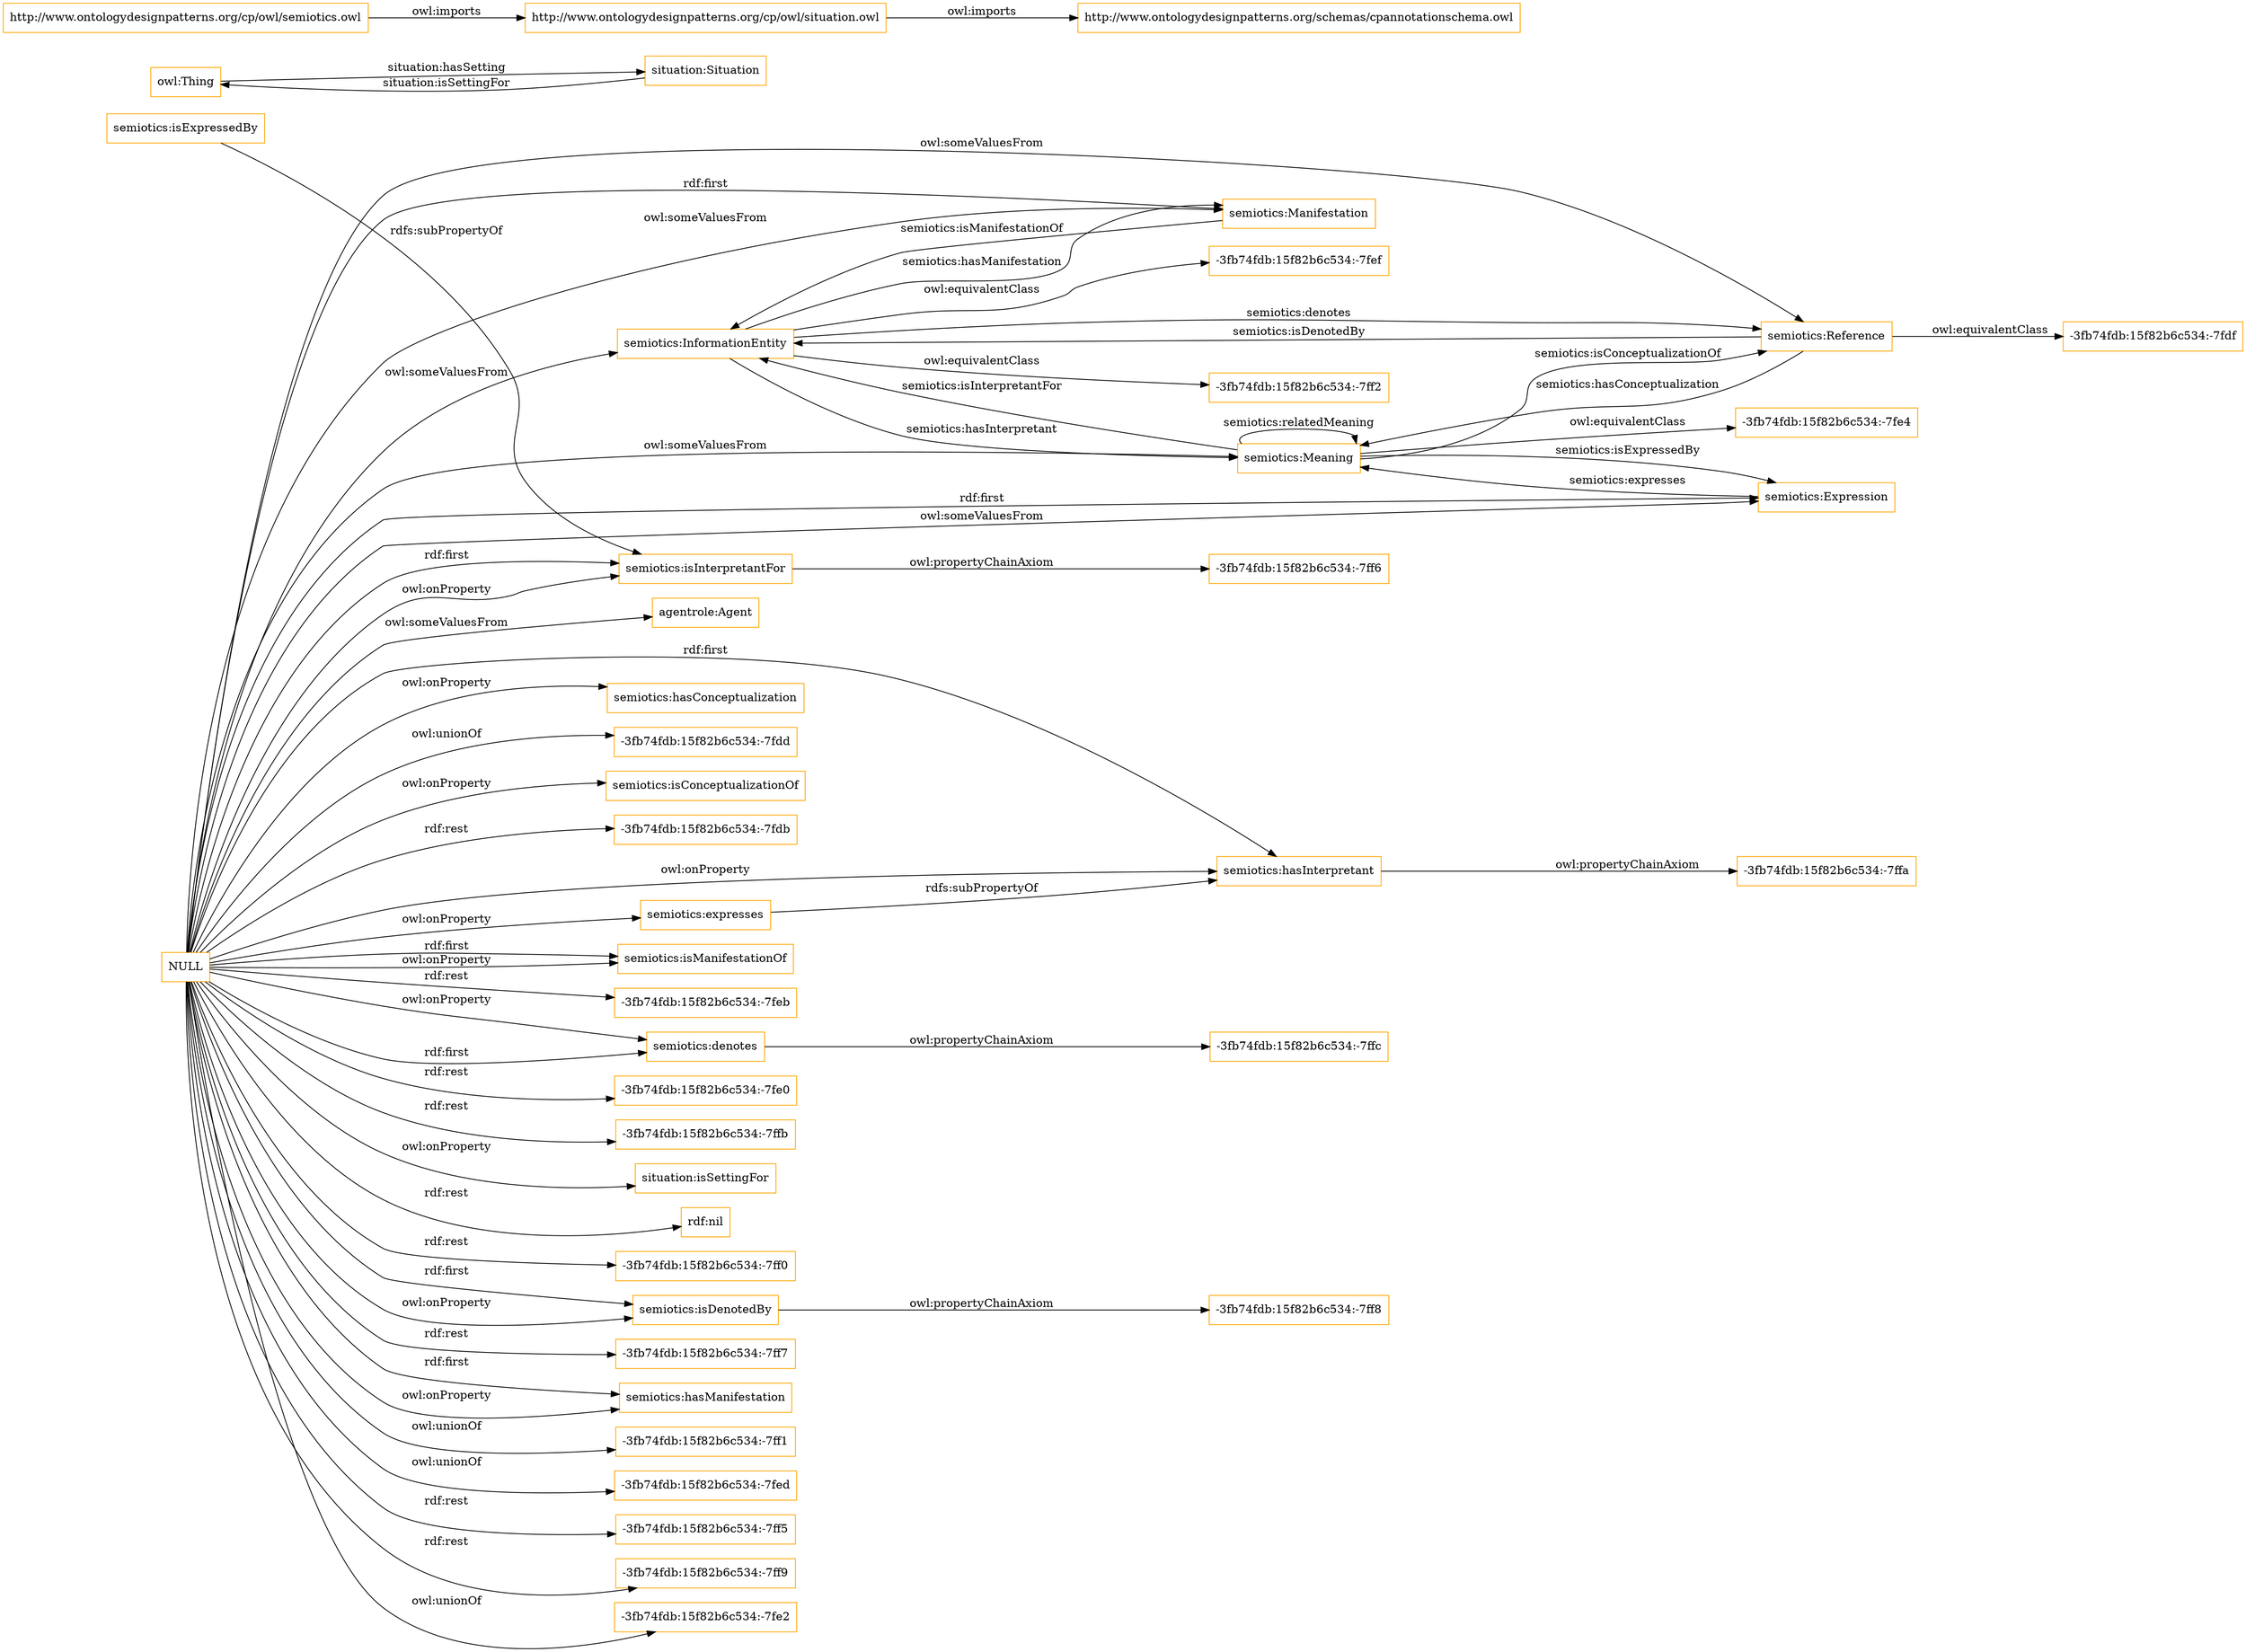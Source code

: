 digraph ar2dtool_diagram { 
rankdir=LR;
size="1501"
node [shape = rectangle, color="orange"]; "-3fb74fdb:15f82b6c534:-7ff2" "semiotics:Meaning" "semiotics:Manifestation" "semiotics:InformationEntity" "owl:Thing" "-3fb74fdb:15f82b6c534:-7fef" "situation:Situation" "-3fb74fdb:15f82b6c534:-7fe4" "semiotics:Expression" "semiotics:Reference" "agentrole:Agent" "-3fb74fdb:15f82b6c534:-7fdf" ; /*classes style*/
	"NULL" -> "agentrole:Agent" [ label = "owl:someValuesFrom" ];
	"NULL" -> "semiotics:Reference" [ label = "owl:someValuesFrom" ];
	"NULL" -> "semiotics:isInterpretantFor" [ label = "owl:onProperty" ];
	"NULL" -> "semiotics:Manifestation" [ label = "rdf:first" ];
	"NULL" -> "semiotics:isInterpretantFor" [ label = "rdf:first" ];
	"NULL" -> "semiotics:hasConceptualization" [ label = "owl:onProperty" ];
	"NULL" -> "-3fb74fdb:15f82b6c534:-7fdd" [ label = "owl:unionOf" ];
	"NULL" -> "semiotics:isConceptualizationOf" [ label = "owl:onProperty" ];
	"NULL" -> "-3fb74fdb:15f82b6c534:-7fdb" [ label = "rdf:rest" ];
	"NULL" -> "semiotics:hasInterpretant" [ label = "owl:onProperty" ];
	"NULL" -> "semiotics:isManifestationOf" [ label = "owl:onProperty" ];
	"NULL" -> "semiotics:isManifestationOf" [ label = "rdf:first" ];
	"NULL" -> "semiotics:Expression" [ label = "rdf:first" ];
	"NULL" -> "semiotics:Expression" [ label = "owl:someValuesFrom" ];
	"NULL" -> "-3fb74fdb:15f82b6c534:-7feb" [ label = "rdf:rest" ];
	"NULL" -> "semiotics:denotes" [ label = "rdf:first" ];
	"NULL" -> "-3fb74fdb:15f82b6c534:-7fe0" [ label = "rdf:rest" ];
	"NULL" -> "semiotics:InformationEntity" [ label = "owl:someValuesFrom" ];
	"NULL" -> "-3fb74fdb:15f82b6c534:-7ffb" [ label = "rdf:rest" ];
	"NULL" -> "situation:isSettingFor" [ label = "owl:onProperty" ];
	"NULL" -> "rdf:nil" [ label = "rdf:rest" ];
	"NULL" -> "-3fb74fdb:15f82b6c534:-7ff0" [ label = "rdf:rest" ];
	"NULL" -> "semiotics:isDenotedBy" [ label = "owl:onProperty" ];
	"NULL" -> "-3fb74fdb:15f82b6c534:-7ff7" [ label = "rdf:rest" ];
	"NULL" -> "semiotics:hasManifestation" [ label = "owl:onProperty" ];
	"NULL" -> "semiotics:hasInterpretant" [ label = "rdf:first" ];
	"NULL" -> "-3fb74fdb:15f82b6c534:-7ff1" [ label = "owl:unionOf" ];
	"NULL" -> "semiotics:Meaning" [ label = "owl:someValuesFrom" ];
	"NULL" -> "-3fb74fdb:15f82b6c534:-7fed" [ label = "owl:unionOf" ];
	"NULL" -> "semiotics:hasManifestation" [ label = "rdf:first" ];
	"NULL" -> "-3fb74fdb:15f82b6c534:-7ff5" [ label = "rdf:rest" ];
	"NULL" -> "semiotics:Manifestation" [ label = "owl:someValuesFrom" ];
	"NULL" -> "semiotics:denotes" [ label = "owl:onProperty" ];
	"NULL" -> "semiotics:isDenotedBy" [ label = "rdf:first" ];
	"NULL" -> "-3fb74fdb:15f82b6c534:-7ff9" [ label = "rdf:rest" ];
	"NULL" -> "-3fb74fdb:15f82b6c534:-7fe2" [ label = "owl:unionOf" ];
	"NULL" -> "semiotics:expresses" [ label = "owl:onProperty" ];
	"http://www.ontologydesignpatterns.org/cp/owl/situation.owl" -> "http://www.ontologydesignpatterns.org/schemas/cpannotationschema.owl" [ label = "owl:imports" ];
	"semiotics:isExpressedBy" -> "semiotics:isInterpretantFor" [ label = "rdfs:subPropertyOf" ];
	"semiotics:denotes" -> "-3fb74fdb:15f82b6c534:-7ffc" [ label = "owl:propertyChainAxiom" ];
	"semiotics:expresses" -> "semiotics:hasInterpretant" [ label = "rdfs:subPropertyOf" ];
	"http://www.ontologydesignpatterns.org/cp/owl/semiotics.owl" -> "http://www.ontologydesignpatterns.org/cp/owl/situation.owl" [ label = "owl:imports" ];
	"semiotics:InformationEntity" -> "-3fb74fdb:15f82b6c534:-7fef" [ label = "owl:equivalentClass" ];
	"semiotics:InformationEntity" -> "-3fb74fdb:15f82b6c534:-7ff2" [ label = "owl:equivalentClass" ];
	"semiotics:hasInterpretant" -> "-3fb74fdb:15f82b6c534:-7ffa" [ label = "owl:propertyChainAxiom" ];
	"semiotics:Meaning" -> "-3fb74fdb:15f82b6c534:-7fe4" [ label = "owl:equivalentClass" ];
	"semiotics:isInterpretantFor" -> "-3fb74fdb:15f82b6c534:-7ff6" [ label = "owl:propertyChainAxiom" ];
	"semiotics:isDenotedBy" -> "-3fb74fdb:15f82b6c534:-7ff8" [ label = "owl:propertyChainAxiom" ];
	"semiotics:Reference" -> "-3fb74fdb:15f82b6c534:-7fdf" [ label = "owl:equivalentClass" ];
	"semiotics:Reference" -> "semiotics:InformationEntity" [ label = "semiotics:isDenotedBy" ];
	"situation:Situation" -> "owl:Thing" [ label = "situation:isSettingFor" ];
	"semiotics:Meaning" -> "semiotics:Meaning" [ label = "semiotics:relatedMeaning" ];
	"semiotics:Meaning" -> "semiotics:Expression" [ label = "semiotics:isExpressedBy" ];
	"semiotics:Manifestation" -> "semiotics:InformationEntity" [ label = "semiotics:isManifestationOf" ];
	"semiotics:Reference" -> "semiotics:Meaning" [ label = "semiotics:hasConceptualization" ];
	"semiotics:InformationEntity" -> "semiotics:Meaning" [ label = "semiotics:hasInterpretant" ];
	"owl:Thing" -> "situation:Situation" [ label = "situation:hasSetting" ];
	"semiotics:Meaning" -> "semiotics:Reference" [ label = "semiotics:isConceptualizationOf" ];
	"semiotics:InformationEntity" -> "semiotics:Reference" [ label = "semiotics:denotes" ];
	"semiotics:Expression" -> "semiotics:Meaning" [ label = "semiotics:expresses" ];
	"semiotics:InformationEntity" -> "semiotics:Manifestation" [ label = "semiotics:hasManifestation" ];
	"semiotics:Meaning" -> "semiotics:InformationEntity" [ label = "semiotics:isInterpretantFor" ];

}
